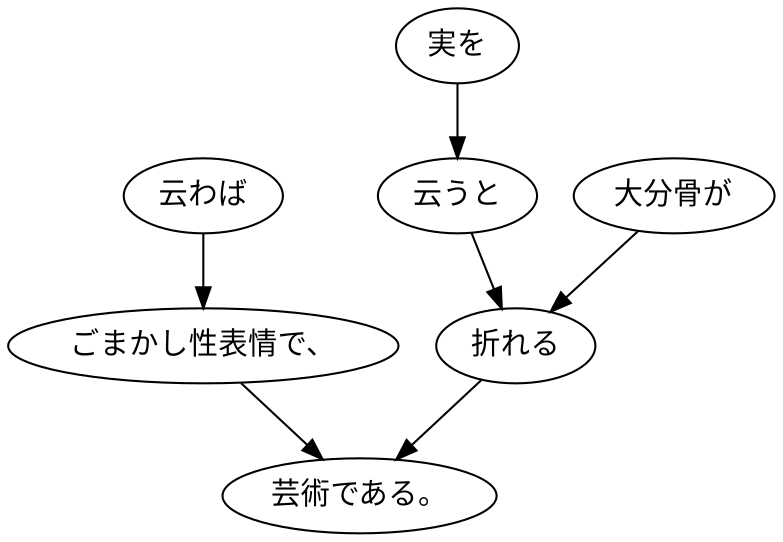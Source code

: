 digraph graph7360 {
	node0 [label="云わば"];
	node1 [label="ごまかし性表情で、"];
	node2 [label="実を"];
	node3 [label="云うと"];
	node4 [label="大分骨が"];
	node5 [label="折れる"];
	node6 [label="芸術である。"];
	node0 -> node1;
	node1 -> node6;
	node2 -> node3;
	node3 -> node5;
	node4 -> node5;
	node5 -> node6;
}
